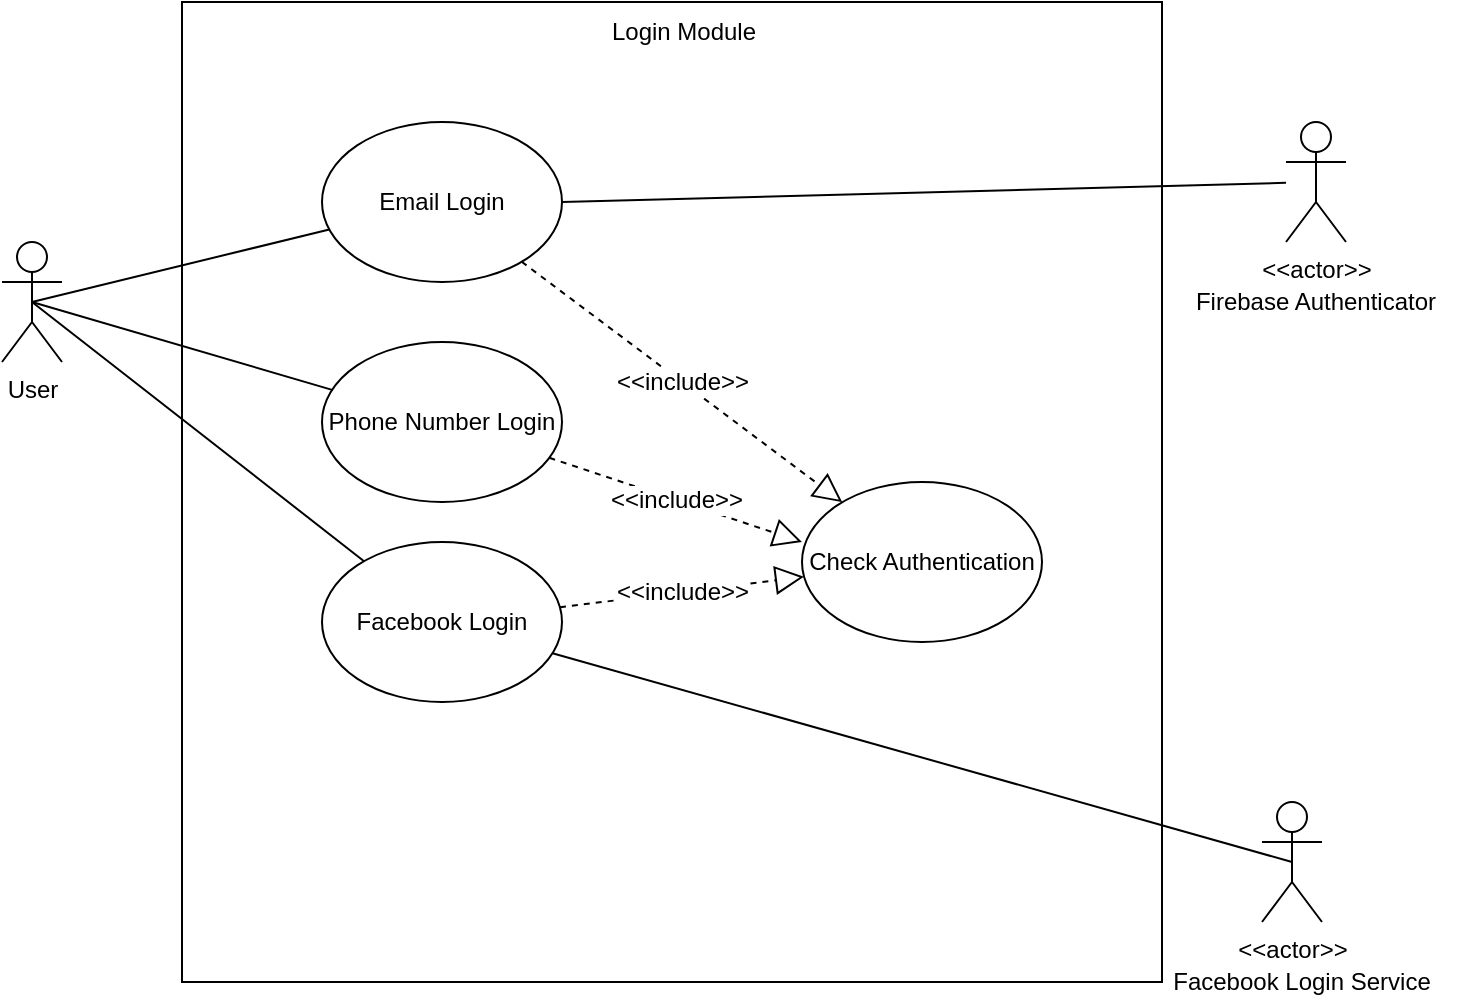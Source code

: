 <mxfile version="12.9.6" type="device"><diagram id="NTzhHKkkRlasStS16Ybc" name="Page-1"><mxGraphModel dx="1426" dy="673" grid="1" gridSize="10" guides="1" tooltips="1" connect="1" arrows="1" fold="1" page="1" pageScale="1" pageWidth="827" pageHeight="1169" math="0" shadow="0"><root><mxCell id="0"/><mxCell id="1" parent="0"/><mxCell id="M2i1nZktiRWuT79h8d61-2" value="User" style="shape=umlActor;verticalLabelPosition=bottom;labelBackgroundColor=#ffffff;verticalAlign=top;html=1;outlineConnect=0;" vertex="1" parent="1"><mxGeometry x="100" y="180" width="30" height="60" as="geometry"/></mxCell><mxCell id="M2i1nZktiRWuT79h8d61-4" value="" style="whiteSpace=wrap;html=1;aspect=fixed;" vertex="1" parent="1"><mxGeometry x="190" y="60" width="490" height="490" as="geometry"/></mxCell><mxCell id="M2i1nZktiRWuT79h8d61-5" value="Login Module" style="text;html=1;strokeColor=none;fillColor=none;align=center;verticalAlign=middle;whiteSpace=wrap;rounded=0;" vertex="1" parent="1"><mxGeometry x="392" y="60" width="98" height="30" as="geometry"/></mxCell><mxCell id="M2i1nZktiRWuT79h8d61-6" value="Email Login&lt;span style=&quot;color: rgba(0 , 0 , 0 , 0) ; font-family: monospace ; font-size: 0px ; white-space: nowrap&quot;&gt;%3CmxGraphModel%3E%3Croot%3E%3CmxCell%20id%3D%220%22%2F%3E%3CmxCell%20id%3D%221%22%20parent%3D%220%22%2F%3E%3CmxCell%20id%3D%222%22%20value%3D%22Valid%20Login%22%20style%3D%22%22%20vertex%3D%221%22%20parent%3D%221%22%3E%3CmxGeometry%20x%3D%22530%22%20y%3D%22550%22%20width%3D%22110%22%20height%3D%2250%22%20as%3D%22geometry%22%2F%3E%3C%2FmxCell%3E%3C%2Froot%3E%3C%2FmxGraphModel%3E&lt;/span&gt;" style="ellipse;whiteSpace=wrap;html=1;" vertex="1" parent="1"><mxGeometry x="260" y="120" width="120" height="80" as="geometry"/></mxCell><mxCell id="M2i1nZktiRWuT79h8d61-7" value="Phone Number Login&lt;span style=&quot;color: rgba(0 , 0 , 0 , 0) ; font-family: monospace ; font-size: 0px ; white-space: nowrap&quot;&gt;%3CmxGraphModel%3E%3Croot%3E%3CmxCell%20id%3D%220%22%2F%3E%3CmxCell%20id%3D%221%22%20parent%3D%220%22%2F%3E%3CmxCell%20id%3D%222%22%20value%3D%22Valid%20Login%22%20style%3D%22%22%20vertex%3D%221%22%20parent%3D%221%22%3E%3CmxGeometry%20x%3D%22530%22%20y%3D%22550%22%20width%3D%22110%22%20height%3D%2250%22%20as%3D%22geometry%22%2F%3E%3C%2FmxCell%3E%3C%2Froot%3E%3C%2FmxGraphModel%3E&lt;/span&gt;" style="ellipse;whiteSpace=wrap;html=1;" vertex="1" parent="1"><mxGeometry x="260" y="230" width="120" height="80" as="geometry"/></mxCell><mxCell id="M2i1nZktiRWuT79h8d61-8" value="Facebook Login" style="ellipse;whiteSpace=wrap;html=1;" vertex="1" parent="1"><mxGeometry x="260" y="330" width="120" height="80" as="geometry"/></mxCell><mxCell id="M2i1nZktiRWuT79h8d61-10" value="&amp;lt;&amp;lt;actor&amp;gt;&amp;gt;" style="shape=umlActor;verticalLabelPosition=bottom;labelBackgroundColor=#ffffff;verticalAlign=top;html=1;outlineConnect=0;" vertex="1" parent="1"><mxGeometry x="742" y="120" width="30" height="60" as="geometry"/></mxCell><mxCell id="M2i1nZktiRWuT79h8d61-11" value="&amp;lt;&amp;lt;actor&amp;gt;&amp;gt;" style="shape=umlActor;verticalLabelPosition=bottom;labelBackgroundColor=#ffffff;verticalAlign=top;html=1;outlineConnect=0;" vertex="1" parent="1"><mxGeometry x="730" y="460" width="30" height="60" as="geometry"/></mxCell><mxCell id="M2i1nZktiRWuT79h8d61-12" value="Firebase Authenticator" style="text;html=1;strokeColor=none;fillColor=none;align=center;verticalAlign=middle;whiteSpace=wrap;rounded=0;" vertex="1" parent="1"><mxGeometry x="687" y="200" width="140" height="20" as="geometry"/></mxCell><mxCell id="M2i1nZktiRWuT79h8d61-14" value="Facebook Login Service" style="text;html=1;strokeColor=none;fillColor=none;align=center;verticalAlign=middle;whiteSpace=wrap;rounded=0;" vertex="1" parent="1"><mxGeometry x="680" y="540" width="140" height="20" as="geometry"/></mxCell><mxCell id="M2i1nZktiRWuT79h8d61-17" value="Check Authentication" style="ellipse;whiteSpace=wrap;html=1;" vertex="1" parent="1"><mxGeometry x="500" y="300" width="120" height="80" as="geometry"/></mxCell><mxCell id="M2i1nZktiRWuT79h8d61-18" value="&lt;span style=&quot;font-size: 12px&quot;&gt;&amp;lt;&amp;lt;include&amp;gt;&amp;gt;&lt;/span&gt;" style="endArrow=block;dashed=1;endFill=0;endSize=12;html=1;" edge="1" parent="1" source="M2i1nZktiRWuT79h8d61-6" target="M2i1nZktiRWuT79h8d61-17"><mxGeometry width="160" relative="1" as="geometry"><mxPoint x="330" y="320" as="sourcePoint"/><mxPoint x="490" y="320" as="targetPoint"/></mxGeometry></mxCell><mxCell id="M2i1nZktiRWuT79h8d61-19" value="&lt;span style=&quot;font-size: 12px&quot;&gt;&amp;lt;&amp;lt;include&amp;gt;&amp;gt;&lt;/span&gt;" style="endArrow=block;dashed=1;endFill=0;endSize=12;html=1;entryX=0;entryY=0.375;entryDx=0;entryDy=0;entryPerimeter=0;" edge="1" parent="1" source="M2i1nZktiRWuT79h8d61-7" target="M2i1nZktiRWuT79h8d61-17"><mxGeometry width="160" relative="1" as="geometry"><mxPoint x="364.302" y="202.819" as="sourcePoint"/><mxPoint x="500" y="347" as="targetPoint"/></mxGeometry></mxCell><mxCell id="M2i1nZktiRWuT79h8d61-20" value="&lt;span style=&quot;font-size: 12px&quot;&gt;&amp;lt;&amp;lt;include&amp;gt;&amp;gt;&lt;/span&gt;" style="endArrow=block;dashed=1;endFill=0;endSize=12;html=1;" edge="1" parent="1" source="M2i1nZktiRWuT79h8d61-8" target="M2i1nZktiRWuT79h8d61-17"><mxGeometry width="160" relative="1" as="geometry"><mxPoint x="380.498" y="301.602" as="sourcePoint"/><mxPoint x="480" y="357" as="targetPoint"/></mxGeometry></mxCell><mxCell id="M2i1nZktiRWuT79h8d61-29" value="" style="endArrow=none;html=1;rounded=0;exitX=0.5;exitY=0.5;exitDx=0;exitDy=0;exitPerimeter=0;" edge="1" parent="1" source="M2i1nZktiRWuT79h8d61-2" target="M2i1nZktiRWuT79h8d61-6"><mxGeometry relative="1" as="geometry"><mxPoint x="155" y="205" as="sourcePoint"/><mxPoint x="490" y="320" as="targetPoint"/></mxGeometry></mxCell><mxCell id="M2i1nZktiRWuT79h8d61-30" value="" style="endArrow=none;html=1;rounded=0;exitX=0.5;exitY=0.5;exitDx=0;exitDy=0;exitPerimeter=0;" edge="1" parent="1" source="M2i1nZktiRWuT79h8d61-2" target="M2i1nZktiRWuT79h8d61-7"><mxGeometry relative="1" as="geometry"><mxPoint x="180" y="215.455" as="sourcePoint"/><mxPoint x="275.378" y="186.552" as="targetPoint"/></mxGeometry></mxCell><mxCell id="M2i1nZktiRWuT79h8d61-31" value="" style="endArrow=none;html=1;rounded=0;exitX=0.5;exitY=0.5;exitDx=0;exitDy=0;exitPerimeter=0;" edge="1" parent="1" source="M2i1nZktiRWuT79h8d61-2" target="M2i1nZktiRWuT79h8d61-8"><mxGeometry relative="1" as="geometry"><mxPoint x="165" y="220" as="sourcePoint"/><mxPoint x="277.326" y="260.846" as="targetPoint"/></mxGeometry></mxCell><mxCell id="M2i1nZktiRWuT79h8d61-33" value="" style="endArrow=none;html=1;rounded=0;exitX=1;exitY=0.5;exitDx=0;exitDy=0;" edge="1" parent="1" source="M2i1nZktiRWuT79h8d61-6" target="M2i1nZktiRWuT79h8d61-10"><mxGeometry relative="1" as="geometry"><mxPoint x="165" y="215" as="sourcePoint"/><mxPoint x="274.467" y="185.145" as="targetPoint"/></mxGeometry></mxCell><mxCell id="M2i1nZktiRWuT79h8d61-34" value="" style="endArrow=none;html=1;rounded=0;entryX=0.5;entryY=0.5;entryDx=0;entryDy=0;entryPerimeter=0;" edge="1" parent="1" source="M2i1nZktiRWuT79h8d61-8" target="M2i1nZktiRWuT79h8d61-11"><mxGeometry relative="1" as="geometry"><mxPoint x="390" y="170" as="sourcePoint"/><mxPoint x="752" y="160.398" as="targetPoint"/></mxGeometry></mxCell></root></mxGraphModel></diagram></mxfile>